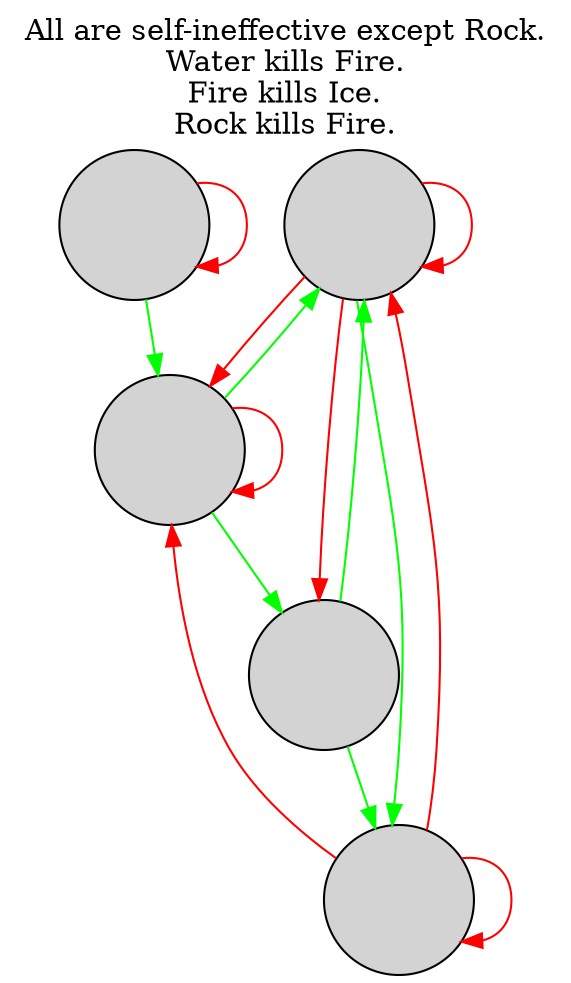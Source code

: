 digraph G {
  label="All are self-ineffective except Rock.\nWater kills Fire.\nFire kills Ice.\nRock kills Fire."
  labelloc=top
  labeljust=l
  node [shape=circle fixedsize=true width=1 height=1 style=filled label="" ]
    fireC [ image="images/fire.png" ]
    electricC [ image="images/electric.png" ]
    waterC [ image="images/water.png" ]
    iceC [ image="images/ice.png" ]
    rockC [ image="images/rock.png" ]
  #{ rank=same; fireC rockC }
  #{ rank=same; waterC electricC }
  #{ rank=same; steelC iceC }
  rockC -> iceC [ color=green ]
  waterC -> rockC [ color=green ]
  fireC -> rockC [ color=red ]
  rockC -> fireC [ color=green ]
  iceC -> iceC [ color=red ]
  iceC -> fireC [ color=red ]
  iceC -> waterC [ color=red ]
  electricC -> electricC [ color=red ]
  electricC -> waterC [ color=green ]
  fireC -> fireC [ color=red ]
  fireC -> waterC [ color=red ]
  fireC -> iceC [ color=green ]
  waterC -> fireC [ color=green ]
  waterC -> waterC [ color=red ]
}
